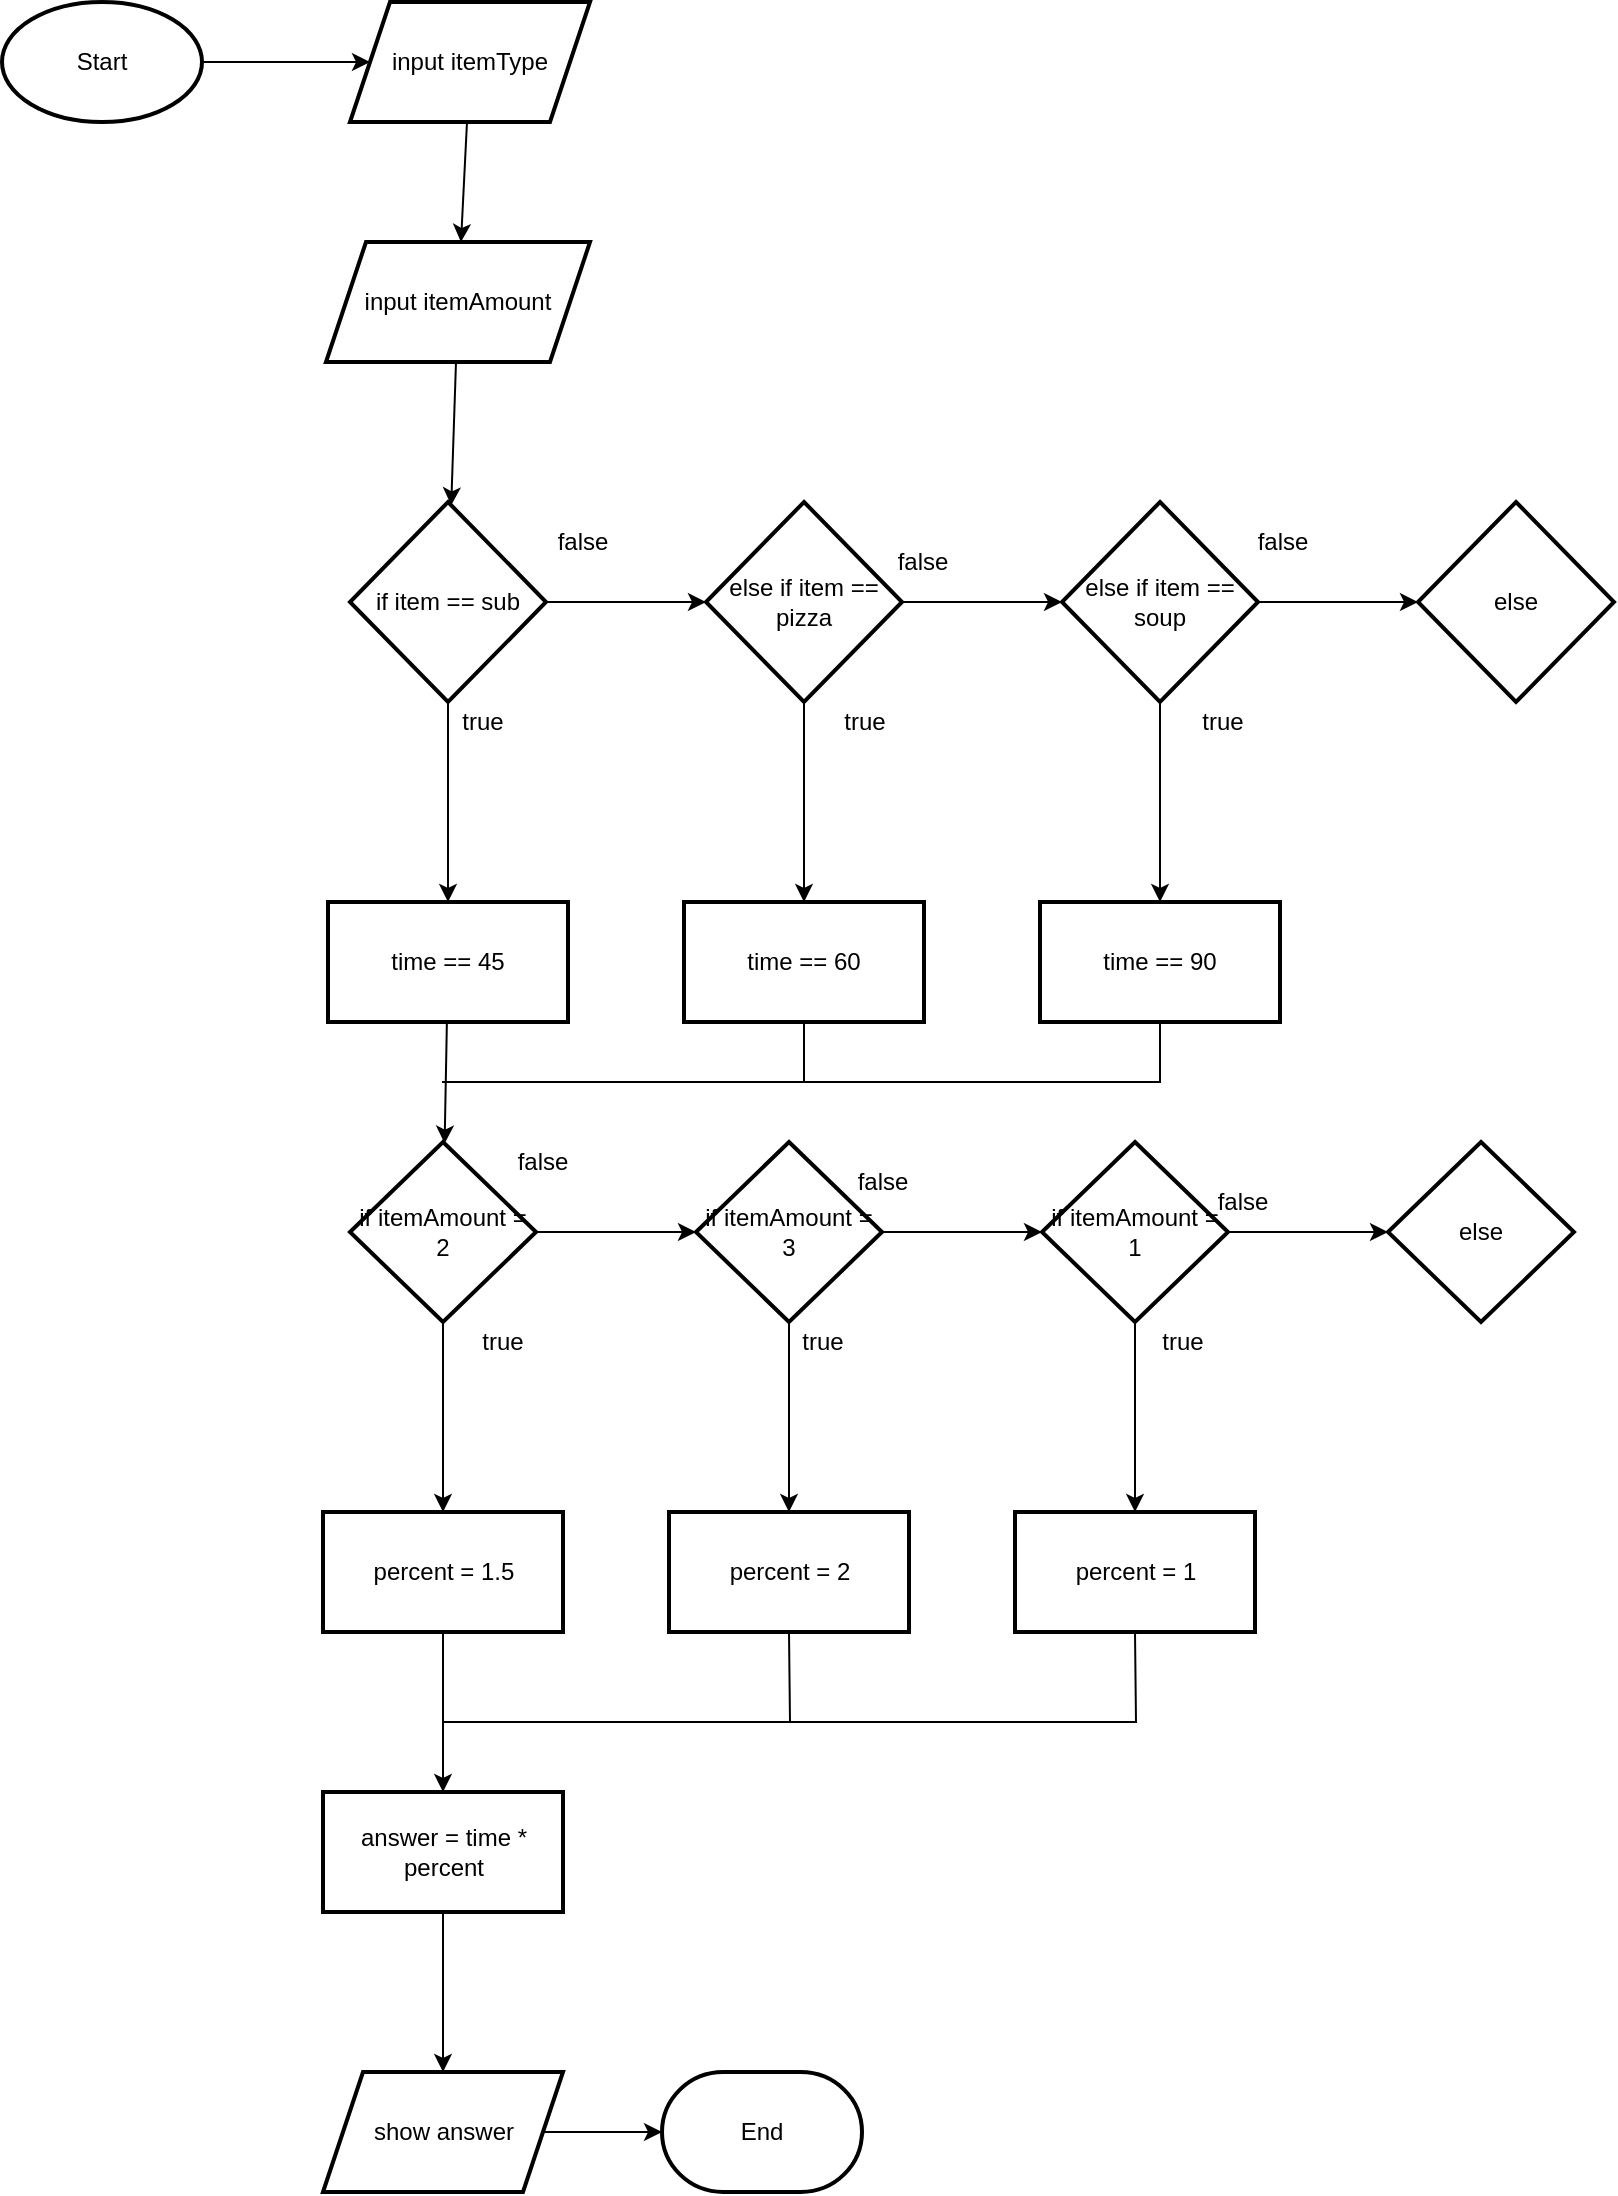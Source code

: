 <mxfile>
    <diagram id="Q0wDsi3ejKEVBW-9EXW7" name="Page-1">
        <mxGraphModel dx="1074" dy="741" grid="1" gridSize="10" guides="1" tooltips="1" connect="1" arrows="1" fold="1" page="1" pageScale="1" pageWidth="827" pageHeight="1169" math="0" shadow="0">
            <root>
                <mxCell id="0"/>
                <mxCell id="1" parent="0"/>
                <mxCell id="50" value="" style="edgeStyle=none;rounded=0;html=1;" edge="1" parent="1" source="2" target="5">
                    <mxGeometry relative="1" as="geometry"/>
                </mxCell>
                <mxCell id="2" value="Start" style="strokeWidth=2;html=1;shape=mxgraph.flowchart.start_1;whiteSpace=wrap;" vertex="1" parent="1">
                    <mxGeometry x="180" y="180" width="100" height="60" as="geometry"/>
                </mxCell>
                <mxCell id="9" value="" style="edgeStyle=none;html=1;" edge="1" parent="1" source="3" target="8">
                    <mxGeometry relative="1" as="geometry"/>
                </mxCell>
                <mxCell id="3" value="input itemAmount" style="shape=parallelogram;perimeter=parallelogramPerimeter;whiteSpace=wrap;html=1;fixedSize=1;strokeWidth=2;" vertex="1" parent="1">
                    <mxGeometry x="342" y="300" width="132" height="60" as="geometry"/>
                </mxCell>
                <mxCell id="7" value="" style="edgeStyle=none;html=1;" edge="1" parent="1" source="5" target="3">
                    <mxGeometry relative="1" as="geometry"/>
                </mxCell>
                <mxCell id="5" value="input itemType" style="shape=parallelogram;perimeter=parallelogramPerimeter;whiteSpace=wrap;html=1;fixedSize=1;strokeWidth=2;" vertex="1" parent="1">
                    <mxGeometry x="354" y="180" width="120" height="60" as="geometry"/>
                </mxCell>
                <mxCell id="11" value="" style="edgeStyle=none;html=1;" edge="1" parent="1" source="8" target="10">
                    <mxGeometry relative="1" as="geometry"/>
                </mxCell>
                <mxCell id="16" value="" style="edgeStyle=none;html=1;" edge="1" parent="1" source="8" target="15">
                    <mxGeometry relative="1" as="geometry"/>
                </mxCell>
                <mxCell id="8" value="if item == sub" style="rhombus;whiteSpace=wrap;html=1;strokeWidth=2;" vertex="1" parent="1">
                    <mxGeometry x="354" y="430" width="98" height="100" as="geometry"/>
                </mxCell>
                <mxCell id="13" value="" style="edgeStyle=none;html=1;" edge="1" parent="1" source="10" target="12">
                    <mxGeometry relative="1" as="geometry"/>
                </mxCell>
                <mxCell id="18" value="" style="edgeStyle=none;html=1;" edge="1" parent="1" source="10" target="17">
                    <mxGeometry relative="1" as="geometry"/>
                </mxCell>
                <mxCell id="10" value="else if item == pizza" style="rhombus;whiteSpace=wrap;html=1;strokeWidth=2;" vertex="1" parent="1">
                    <mxGeometry x="532" y="430" width="98" height="100" as="geometry"/>
                </mxCell>
                <mxCell id="20" value="" style="edgeStyle=none;html=1;" edge="1" parent="1" source="12" target="19">
                    <mxGeometry relative="1" as="geometry"/>
                </mxCell>
                <mxCell id="56" value="" style="edgeStyle=none;rounded=0;html=1;" edge="1" parent="1" source="12" target="55">
                    <mxGeometry relative="1" as="geometry"/>
                </mxCell>
                <mxCell id="12" value="else if item == soup" style="rhombus;whiteSpace=wrap;html=1;strokeWidth=2;" vertex="1" parent="1">
                    <mxGeometry x="710" y="430" width="98" height="100" as="geometry"/>
                </mxCell>
                <mxCell id="22" value="" style="edgeStyle=none;html=1;" edge="1" parent="1" source="15" target="21">
                    <mxGeometry relative="1" as="geometry"/>
                </mxCell>
                <mxCell id="15" value="time == 45" style="whiteSpace=wrap;html=1;strokeWidth=2;" vertex="1" parent="1">
                    <mxGeometry x="343" y="630" width="120" height="60" as="geometry"/>
                </mxCell>
                <mxCell id="17" value="time == 60" style="whiteSpace=wrap;html=1;strokeWidth=2;" vertex="1" parent="1">
                    <mxGeometry x="521" y="630" width="120" height="60" as="geometry"/>
                </mxCell>
                <mxCell id="19" value="time == 90" style="whiteSpace=wrap;html=1;strokeWidth=2;" vertex="1" parent="1">
                    <mxGeometry x="699" y="630" width="120" height="60" as="geometry"/>
                </mxCell>
                <mxCell id="24" value="" style="edgeStyle=none;html=1;" edge="1" parent="1" source="21" target="23">
                    <mxGeometry relative="1" as="geometry"/>
                </mxCell>
                <mxCell id="26" value="" style="edgeStyle=none;html=1;" edge="1" parent="1" source="21" target="25">
                    <mxGeometry relative="1" as="geometry"/>
                </mxCell>
                <mxCell id="21" value="if itemAmount = 2" style="rhombus;whiteSpace=wrap;html=1;strokeWidth=2;" vertex="1" parent="1">
                    <mxGeometry x="354" y="750" width="93" height="90" as="geometry"/>
                </mxCell>
                <mxCell id="32" value="" style="edgeStyle=none;html=1;" edge="1" parent="1" source="23" target="31">
                    <mxGeometry relative="1" as="geometry"/>
                </mxCell>
                <mxCell id="23" value="percent = 1.5" style="whiteSpace=wrap;html=1;strokeWidth=2;" vertex="1" parent="1">
                    <mxGeometry x="340.5" y="935" width="120" height="60" as="geometry"/>
                </mxCell>
                <mxCell id="28" value="" style="edgeStyle=none;html=1;" edge="1" parent="1" source="25" target="27">
                    <mxGeometry relative="1" as="geometry"/>
                </mxCell>
                <mxCell id="30" value="" style="edgeStyle=none;html=1;" edge="1" parent="1" source="25" target="29">
                    <mxGeometry relative="1" as="geometry"/>
                </mxCell>
                <mxCell id="25" value="if itemAmount = 3" style="rhombus;whiteSpace=wrap;html=1;strokeWidth=2;" vertex="1" parent="1">
                    <mxGeometry x="527" y="750" width="93" height="90" as="geometry"/>
                </mxCell>
                <mxCell id="27" value="percent = 2" style="whiteSpace=wrap;html=1;strokeWidth=2;" vertex="1" parent="1">
                    <mxGeometry x="513.5" y="935" width="120" height="60" as="geometry"/>
                </mxCell>
                <mxCell id="45" value="" style="edgeStyle=none;rounded=0;html=1;" edge="1" parent="1" source="29" target="44">
                    <mxGeometry relative="1" as="geometry"/>
                </mxCell>
                <mxCell id="48" value="" style="edgeStyle=none;rounded=0;html=1;" edge="1" parent="1" source="29" target="47">
                    <mxGeometry relative="1" as="geometry"/>
                </mxCell>
                <mxCell id="29" value="if itemAmount = 1" style="rhombus;whiteSpace=wrap;html=1;strokeWidth=2;" vertex="1" parent="1">
                    <mxGeometry x="700" y="750" width="93" height="90" as="geometry"/>
                </mxCell>
                <mxCell id="34" value="" style="edgeStyle=none;html=1;" edge="1" parent="1" source="31" target="33">
                    <mxGeometry relative="1" as="geometry"/>
                </mxCell>
                <mxCell id="31" value="answer = time * percent" style="whiteSpace=wrap;html=1;strokeWidth=2;" vertex="1" parent="1">
                    <mxGeometry x="340.5" y="1075" width="120" height="60" as="geometry"/>
                </mxCell>
                <mxCell id="36" value="" style="edgeStyle=none;html=1;" edge="1" parent="1" source="33" target="35">
                    <mxGeometry relative="1" as="geometry"/>
                </mxCell>
                <mxCell id="33" value="show answer" style="shape=parallelogram;perimeter=parallelogramPerimeter;whiteSpace=wrap;html=1;fixedSize=1;strokeWidth=2;" vertex="1" parent="1">
                    <mxGeometry x="340.5" y="1215" width="120" height="60" as="geometry"/>
                </mxCell>
                <mxCell id="35" value="End" style="strokeWidth=2;html=1;shape=mxgraph.flowchart.terminator;whiteSpace=wrap;" vertex="1" parent="1">
                    <mxGeometry x="510" y="1215" width="100" height="60" as="geometry"/>
                </mxCell>
                <mxCell id="39" value="" style="endArrow=none;html=1;exitX=0.5;exitY=1;exitDx=0;exitDy=0;rounded=0;" edge="1" parent="1" source="17">
                    <mxGeometry width="50" height="50" relative="1" as="geometry">
                        <mxPoint x="750" y="820" as="sourcePoint"/>
                        <mxPoint x="400" y="720" as="targetPoint"/>
                        <Array as="points">
                            <mxPoint x="581" y="720"/>
                        </Array>
                    </mxGeometry>
                </mxCell>
                <mxCell id="40" value="" style="endArrow=none;html=1;rounded=0;entryX=0.5;entryY=1;entryDx=0;entryDy=0;" edge="1" parent="1" target="19">
                    <mxGeometry width="50" height="50" relative="1" as="geometry">
                        <mxPoint x="580" y="720" as="sourcePoint"/>
                        <mxPoint x="800" y="770" as="targetPoint"/>
                        <Array as="points">
                            <mxPoint x="759" y="720"/>
                        </Array>
                    </mxGeometry>
                </mxCell>
                <mxCell id="41" value="" style="endArrow=none;html=1;rounded=0;entryX=0.5;entryY=1;entryDx=0;entryDy=0;" edge="1" parent="1" target="27">
                    <mxGeometry width="50" height="50" relative="1" as="geometry">
                        <mxPoint x="400" y="1040" as="sourcePoint"/>
                        <mxPoint x="800" y="870" as="targetPoint"/>
                        <Array as="points">
                            <mxPoint x="574" y="1040"/>
                        </Array>
                    </mxGeometry>
                </mxCell>
                <mxCell id="44" value="percent = 1" style="whiteSpace=wrap;html=1;strokeWidth=2;" vertex="1" parent="1">
                    <mxGeometry x="686.5" y="935" width="120" height="60" as="geometry"/>
                </mxCell>
                <mxCell id="47" value="else" style="rhombus;whiteSpace=wrap;html=1;strokeWidth=2;" vertex="1" parent="1">
                    <mxGeometry x="873" y="750" width="93" height="90" as="geometry"/>
                </mxCell>
                <mxCell id="49" value="" style="endArrow=none;html=1;rounded=0;entryX=0.5;entryY=1;entryDx=0;entryDy=0;" edge="1" parent="1" target="44">
                    <mxGeometry width="50" height="50" relative="1" as="geometry">
                        <mxPoint x="570" y="1040" as="sourcePoint"/>
                        <mxPoint x="920" y="890" as="targetPoint"/>
                        <Array as="points">
                            <mxPoint x="747" y="1040"/>
                        </Array>
                    </mxGeometry>
                </mxCell>
                <mxCell id="51" value="false" style="text;html=1;align=center;verticalAlign=middle;resizable=0;points=[];autosize=1;strokeColor=none;fillColor=none;" vertex="1" parent="1">
                    <mxGeometry x="450" y="440" width="40" height="20" as="geometry"/>
                </mxCell>
                <mxCell id="52" value="true" style="text;html=1;align=center;verticalAlign=middle;resizable=0;points=[];autosize=1;strokeColor=none;fillColor=none;" vertex="1" parent="1">
                    <mxGeometry x="400" y="530" width="40" height="20" as="geometry"/>
                </mxCell>
                <mxCell id="53" value="false" style="text;html=1;align=center;verticalAlign=middle;resizable=0;points=[];autosize=1;strokeColor=none;fillColor=none;" vertex="1" parent="1">
                    <mxGeometry x="620" y="450" width="40" height="20" as="geometry"/>
                </mxCell>
                <mxCell id="54" value="true" style="text;html=1;align=center;verticalAlign=middle;resizable=0;points=[];autosize=1;strokeColor=none;fillColor=none;" vertex="1" parent="1">
                    <mxGeometry x="591" y="530" width="40" height="20" as="geometry"/>
                </mxCell>
                <mxCell id="55" value="else" style="rhombus;whiteSpace=wrap;html=1;strokeWidth=2;" vertex="1" parent="1">
                    <mxGeometry x="888" y="430" width="98" height="100" as="geometry"/>
                </mxCell>
                <mxCell id="57" value="false" style="text;html=1;align=center;verticalAlign=middle;resizable=0;points=[];autosize=1;strokeColor=none;fillColor=none;" vertex="1" parent="1">
                    <mxGeometry x="800" y="440" width="40" height="20" as="geometry"/>
                </mxCell>
                <mxCell id="58" value="true" style="text;html=1;align=center;verticalAlign=middle;resizable=0;points=[];autosize=1;strokeColor=none;fillColor=none;" vertex="1" parent="1">
                    <mxGeometry x="770" y="530" width="40" height="20" as="geometry"/>
                </mxCell>
                <mxCell id="59" value="true" style="text;html=1;align=center;verticalAlign=middle;resizable=0;points=[];autosize=1;strokeColor=none;fillColor=none;" vertex="1" parent="1">
                    <mxGeometry x="410" y="840" width="40" height="20" as="geometry"/>
                </mxCell>
                <mxCell id="60" value="false" style="text;html=1;align=center;verticalAlign=middle;resizable=0;points=[];autosize=1;strokeColor=none;fillColor=none;" vertex="1" parent="1">
                    <mxGeometry x="430" y="750" width="40" height="20" as="geometry"/>
                </mxCell>
                <mxCell id="61" value="false" style="text;html=1;align=center;verticalAlign=middle;resizable=0;points=[];autosize=1;strokeColor=none;fillColor=none;" vertex="1" parent="1">
                    <mxGeometry x="600" y="760" width="40" height="20" as="geometry"/>
                </mxCell>
                <mxCell id="62" value="true" style="text;html=1;align=center;verticalAlign=middle;resizable=0;points=[];autosize=1;strokeColor=none;fillColor=none;" vertex="1" parent="1">
                    <mxGeometry x="570" y="840" width="40" height="20" as="geometry"/>
                </mxCell>
                <mxCell id="63" value="false" style="text;html=1;align=center;verticalAlign=middle;resizable=0;points=[];autosize=1;strokeColor=none;fillColor=none;" vertex="1" parent="1">
                    <mxGeometry x="780" y="770" width="40" height="20" as="geometry"/>
                </mxCell>
                <mxCell id="64" value="true" style="text;html=1;align=center;verticalAlign=middle;resizable=0;points=[];autosize=1;strokeColor=none;fillColor=none;" vertex="1" parent="1">
                    <mxGeometry x="750" y="840" width="40" height="20" as="geometry"/>
                </mxCell>
            </root>
        </mxGraphModel>
    </diagram>
</mxfile>